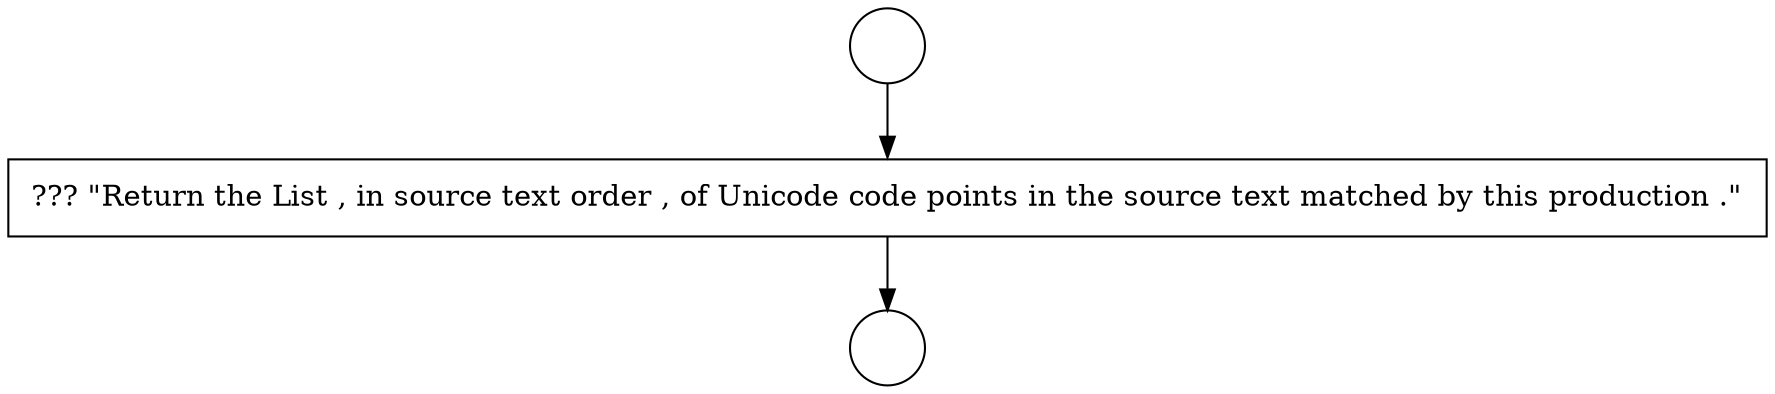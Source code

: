 digraph {
  node14609 [shape=circle label=" " color="black" fillcolor="white" style=filled]
  node14611 [shape=none, margin=0, label=<<font color="black">
    <table border="0" cellborder="1" cellspacing="0" cellpadding="10">
      <tr><td align="left">??? &quot;Return the List , in source text order , of Unicode code points in the source text matched by this production .&quot;</td></tr>
    </table>
  </font>> color="black" fillcolor="white" style=filled]
  node14610 [shape=circle label=" " color="black" fillcolor="white" style=filled]
  node14609 -> node14611 [ color="black"]
  node14611 -> node14610 [ color="black"]
}
